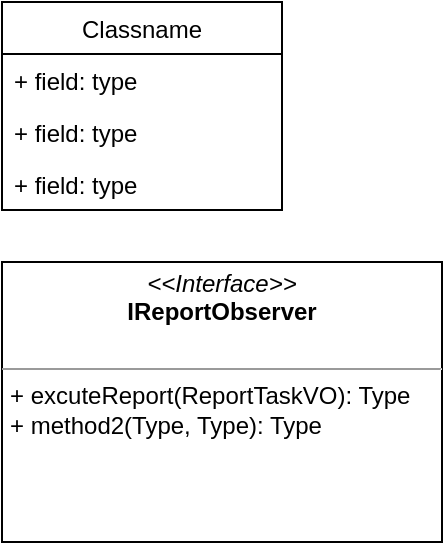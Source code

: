 <mxfile version="10.6.7" type="github"><diagram id="R9-KYWZuo68_fvXcXBxx" name="Page-1"><mxGraphModel dx="1010" dy="513" grid="1" gridSize="10" guides="1" tooltips="1" connect="1" arrows="1" fold="1" page="1" pageScale="1" pageWidth="827" pageHeight="1169" math="0" shadow="0"><root><mxCell id="0"/><mxCell id="1" parent="0"/><mxCell id="cPeIhEPlt-UU0s_gnsdN-1" value="Classname" style="swimlane;fontStyle=0;childLayout=stackLayout;horizontal=1;startSize=26;fillColor=none;horizontalStack=0;resizeParent=1;resizeParentMax=0;resizeLast=0;collapsible=1;marginBottom=0;" vertex="1" parent="1"><mxGeometry x="20" y="20" width="140" height="104" as="geometry"/></mxCell><mxCell id="cPeIhEPlt-UU0s_gnsdN-2" value="+ field: type" style="text;strokeColor=none;fillColor=none;align=left;verticalAlign=top;spacingLeft=4;spacingRight=4;overflow=hidden;rotatable=0;points=[[0,0.5],[1,0.5]];portConstraint=eastwest;" vertex="1" parent="cPeIhEPlt-UU0s_gnsdN-1"><mxGeometry y="26" width="140" height="26" as="geometry"/></mxCell><mxCell id="cPeIhEPlt-UU0s_gnsdN-3" value="+ field: type" style="text;strokeColor=none;fillColor=none;align=left;verticalAlign=top;spacingLeft=4;spacingRight=4;overflow=hidden;rotatable=0;points=[[0,0.5],[1,0.5]];portConstraint=eastwest;" vertex="1" parent="cPeIhEPlt-UU0s_gnsdN-1"><mxGeometry y="52" width="140" height="26" as="geometry"/></mxCell><mxCell id="cPeIhEPlt-UU0s_gnsdN-4" value="+ field: type" style="text;strokeColor=none;fillColor=none;align=left;verticalAlign=top;spacingLeft=4;spacingRight=4;overflow=hidden;rotatable=0;points=[[0,0.5],[1,0.5]];portConstraint=eastwest;" vertex="1" parent="cPeIhEPlt-UU0s_gnsdN-1"><mxGeometry y="78" width="140" height="26" as="geometry"/></mxCell><mxCell id="cPeIhEPlt-UU0s_gnsdN-5" value="&lt;p style=&quot;margin: 0px ; margin-top: 4px ; text-align: center&quot;&gt;&lt;i&gt;&amp;lt;&amp;lt;Interface&amp;gt;&amp;gt;&lt;/i&gt;&lt;br&gt;&lt;b&gt;IReportObserver&lt;/b&gt;&lt;/p&gt;&lt;p style=&quot;margin: 0px ; margin-left: 4px&quot;&gt;&lt;br&gt;&lt;/p&gt;&lt;hr size=&quot;1&quot;&gt;&lt;p style=&quot;margin: 0px ; margin-left: 4px&quot;&gt;+ excuteReport(ReportTaskVO): Type&lt;br&gt;+ method2(Type, Type): Type&lt;/p&gt;" style="verticalAlign=top;align=left;overflow=fill;fontSize=12;fontFamily=Helvetica;html=1;" vertex="1" parent="1"><mxGeometry x="20" y="150" width="220" height="140" as="geometry"/></mxCell></root></mxGraphModel></diagram></mxfile>